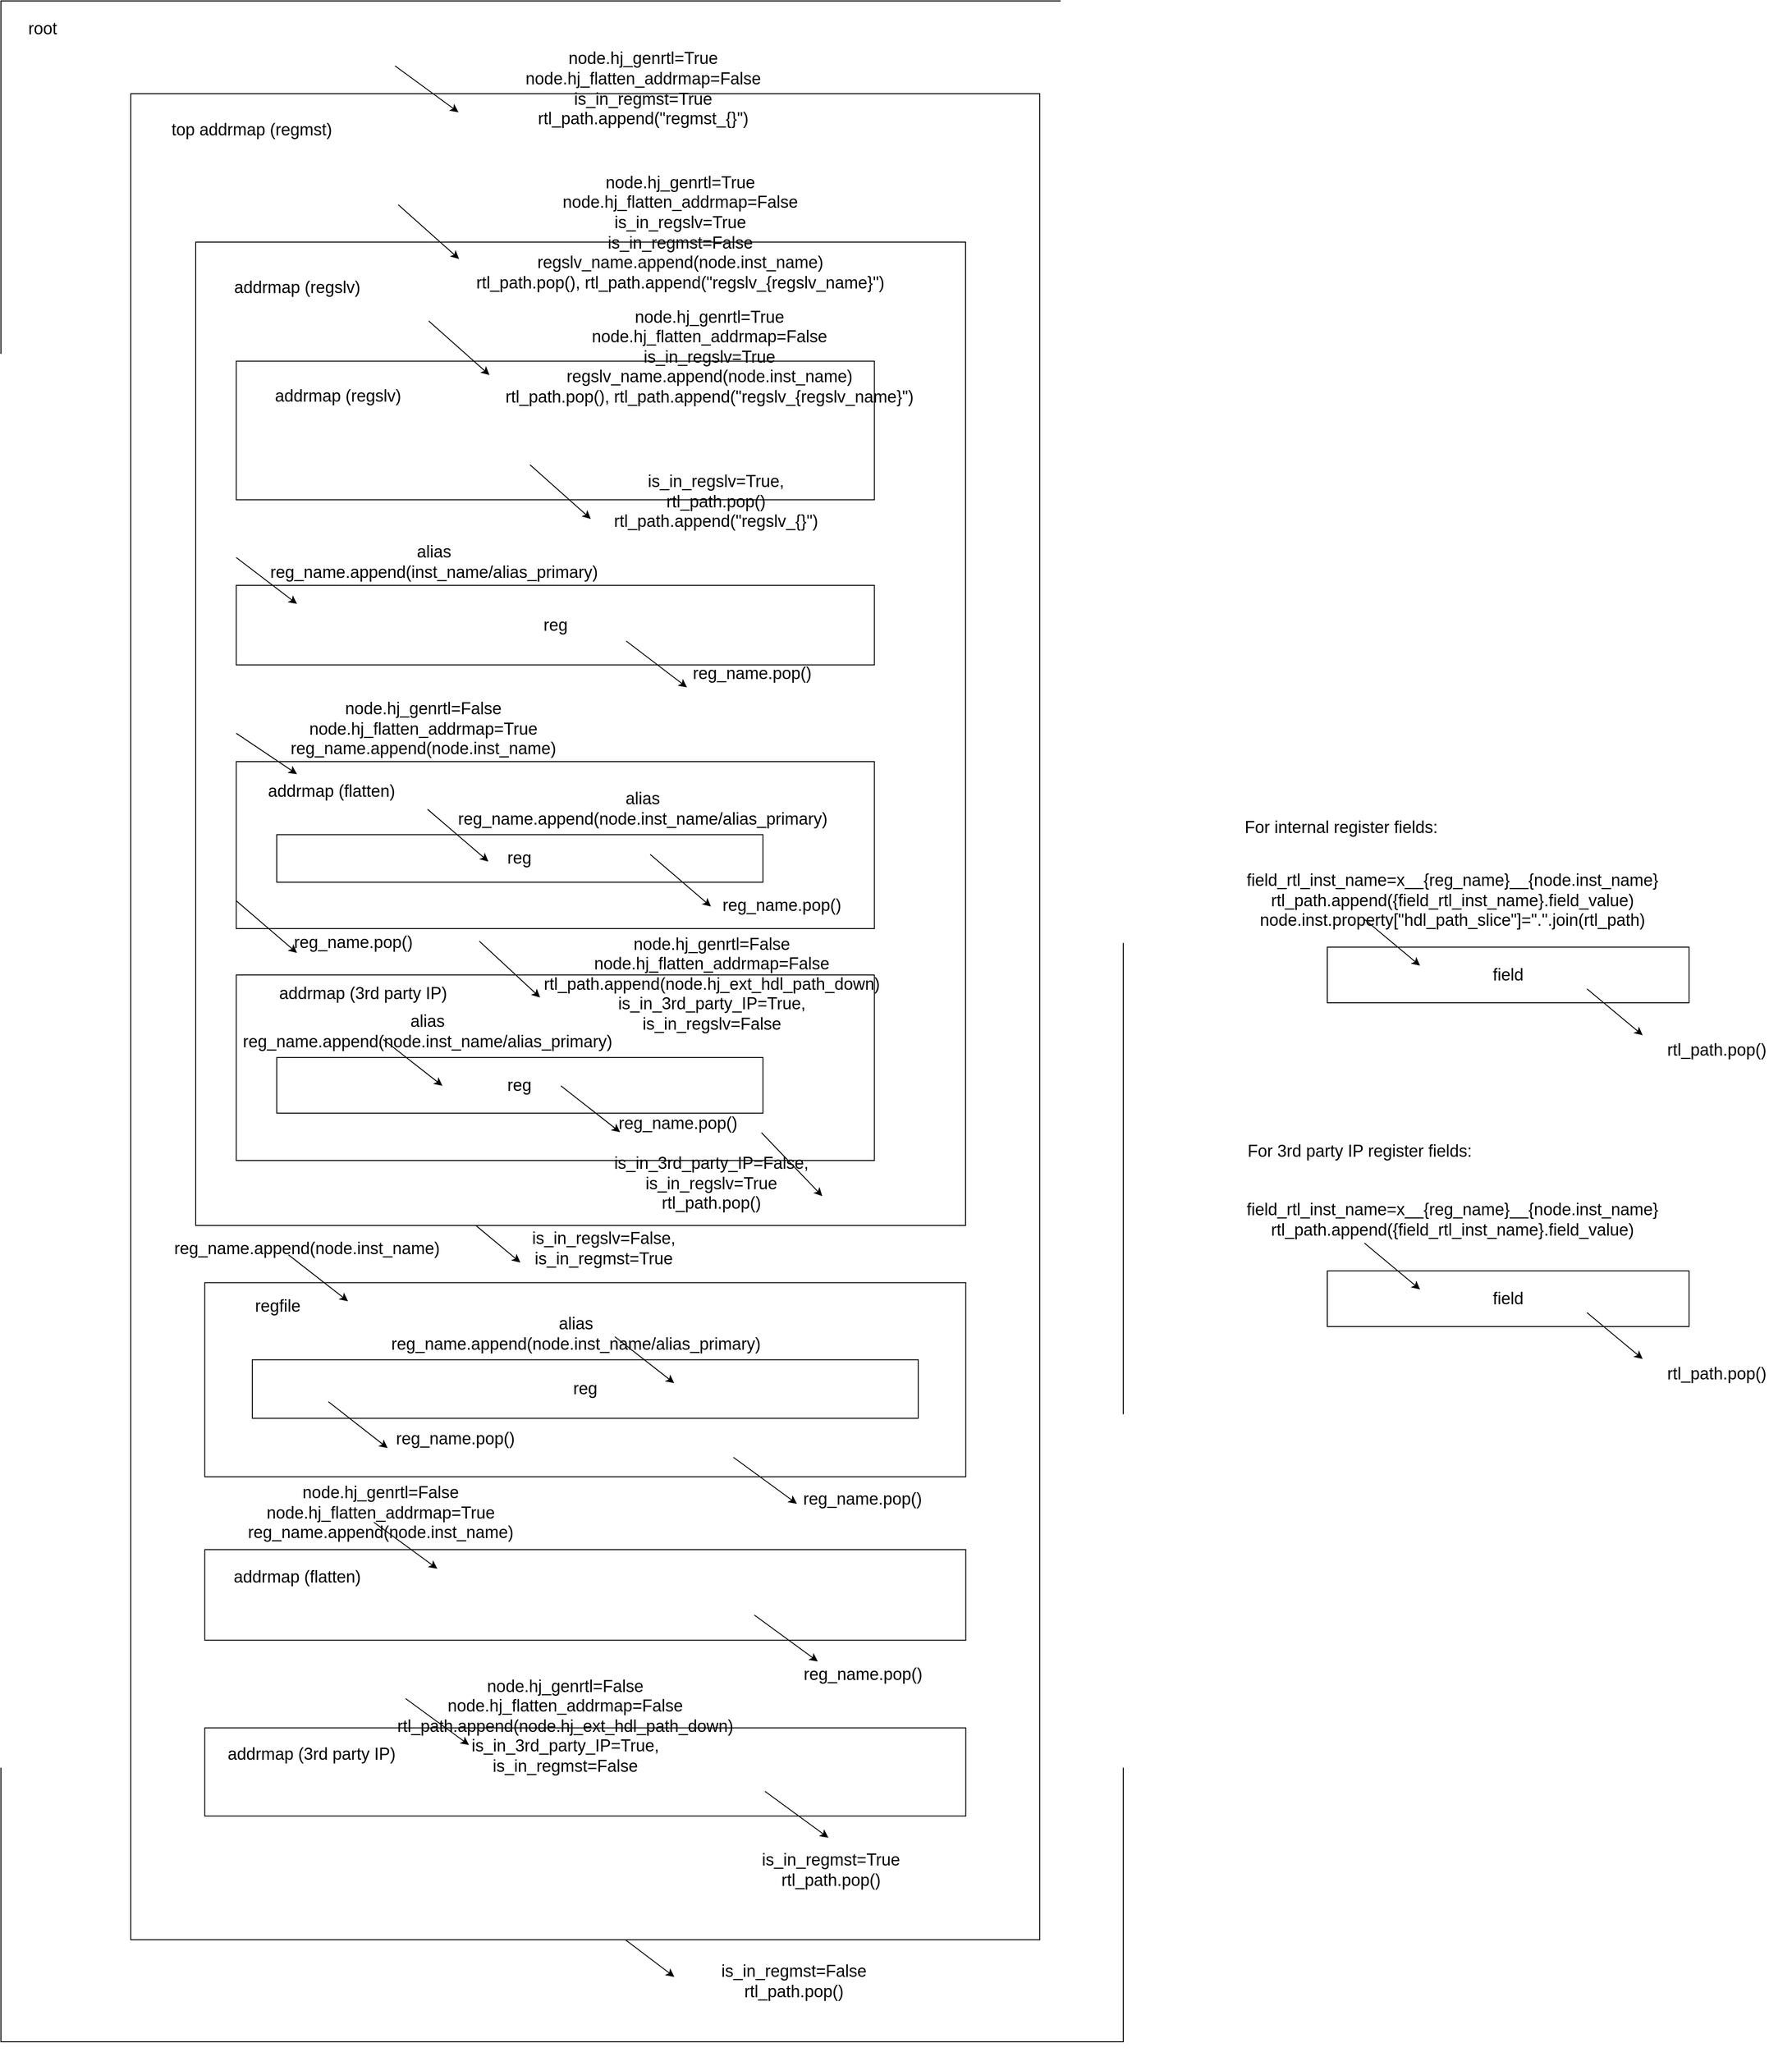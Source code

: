 <mxfile>
    <diagram id="Q3sUWHeAgNcMgjTAFk85" name="第 1 页">
        <mxGraphModel dx="1361" dy="1221" grid="1" gridSize="10" guides="1" tooltips="1" connect="1" arrows="1" fold="1" page="1" pageScale="1" pageWidth="3300" pageHeight="2339" math="0" shadow="0">
            <root>
                <mxCell id="0"/>
                <mxCell id="1" parent="0"/>
                <mxCell id="31" value="" style="group" parent="1" vertex="1" connectable="0">
                    <mxGeometry x="290" y="80" width="1210" height="2210" as="geometry"/>
                </mxCell>
                <mxCell id="2" value="" style="rounded=0;whiteSpace=wrap;html=1;fontSize=18;" parent="31" vertex="1">
                    <mxGeometry width="1210.0" height="2200.0" as="geometry"/>
                </mxCell>
                <mxCell id="3" value="root" style="text;html=1;strokeColor=none;fillColor=none;align=center;verticalAlign=middle;whiteSpace=wrap;rounded=0;fontSize=18;" parent="31" vertex="1">
                    <mxGeometry x="11.308" y="12.155" width="67.85" height="36.464" as="geometry"/>
                </mxCell>
                <mxCell id="62" value="" style="endArrow=classic;html=1;fontSize=18;" parent="31" edge="1">
                    <mxGeometry width="50" height="50" relative="1" as="geometry">
                        <mxPoint x="660" y="2080" as="sourcePoint"/>
                        <mxPoint x="726" y="2130" as="targetPoint"/>
                    </mxGeometry>
                </mxCell>
                <mxCell id="108" value="&lt;font style=&quot;font-size: 18px&quot;&gt;is_in_regmst=False&lt;br&gt;rtl_path.pop()&lt;br&gt;&lt;/font&gt;" style="text;html=1;strokeColor=none;fillColor=none;align=center;verticalAlign=middle;whiteSpace=wrap;rounded=0;fontSize=18;" parent="31" vertex="1">
                    <mxGeometry x="700" y="2100" width="310" height="70" as="geometry"/>
                </mxCell>
                <mxCell id="30" value="" style="group" parent="1" vertex="1" connectable="0">
                    <mxGeometry x="430" y="180" width="980" height="1990" as="geometry"/>
                </mxCell>
                <mxCell id="4" value="" style="rounded=0;whiteSpace=wrap;html=1;fontSize=18;" parent="30" vertex="1">
                    <mxGeometry width="980.0" height="1990.0" as="geometry"/>
                </mxCell>
                <mxCell id="5" value="top addrmap (regmst)" style="text;html=1;strokeColor=none;fillColor=none;align=center;verticalAlign=middle;whiteSpace=wrap;rounded=0;fontSize=18;" parent="30" vertex="1">
                    <mxGeometry x="11.395" y="12.922" width="239.302" height="51.688" as="geometry"/>
                </mxCell>
                <mxCell id="22" value="" style="group" parent="30" vertex="1" connectable="0">
                    <mxGeometry x="79.767" y="1761.632" width="820.465" height="95.017" as="geometry"/>
                </mxCell>
                <mxCell id="23" value="" style="rounded=0;whiteSpace=wrap;html=1;fontSize=18;" parent="22" vertex="1">
                    <mxGeometry width="820.465" height="95.017" as="geometry"/>
                </mxCell>
                <mxCell id="24" value="addrmap (3rd party IP)" style="text;html=1;strokeColor=none;fillColor=none;align=center;verticalAlign=middle;whiteSpace=wrap;rounded=0;fontSize=18;" parent="22" vertex="1">
                    <mxGeometry y="9.5" width="230" height="38.01" as="geometry"/>
                </mxCell>
                <mxCell id="61" value="" style="endArrow=classic;html=1;fontSize=18;" parent="22" edge="1">
                    <mxGeometry width="50" height="50" relative="1" as="geometry">
                        <mxPoint x="603.953" y="68.368" as="sourcePoint"/>
                        <mxPoint x="672.326" y="118.368" as="targetPoint"/>
                    </mxGeometry>
                </mxCell>
                <mxCell id="19" value="" style="group" parent="30" vertex="1" connectable="0">
                    <mxGeometry x="79.767" y="1569.433" width="820.465" height="97.705" as="geometry"/>
                </mxCell>
                <mxCell id="11" value="" style="rounded=0;whiteSpace=wrap;html=1;fontSize=18;" parent="19" vertex="1">
                    <mxGeometry width="820.465" height="97.705" as="geometry"/>
                </mxCell>
                <mxCell id="18" value="addrmap (flatten)" style="text;html=1;strokeColor=none;fillColor=none;align=center;verticalAlign=middle;whiteSpace=wrap;rounded=0;fontSize=18;" parent="19" vertex="1">
                    <mxGeometry x="11.395" y="9.77" width="176.628" height="39.082" as="geometry"/>
                </mxCell>
                <mxCell id="58" value="" style="endArrow=classic;html=1;fontSize=18;" parent="30" edge="1">
                    <mxGeometry width="50" height="50" relative="1" as="geometry">
                        <mxPoint x="262.093" y="1540" as="sourcePoint"/>
                        <mxPoint x="330.465" y="1590" as="targetPoint"/>
                    </mxGeometry>
                </mxCell>
                <mxCell id="59" value="" style="endArrow=classic;html=1;fontSize=18;" parent="30" edge="1">
                    <mxGeometry width="50" height="50" relative="1" as="geometry">
                        <mxPoint x="672.326" y="1640" as="sourcePoint"/>
                        <mxPoint x="740.698" y="1690" as="targetPoint"/>
                    </mxGeometry>
                </mxCell>
                <mxCell id="60" value="" style="endArrow=classic;html=1;fontSize=18;" parent="30" edge="1">
                    <mxGeometry width="50" height="50" relative="1" as="geometry">
                        <mxPoint x="296.279" y="1730" as="sourcePoint"/>
                        <mxPoint x="364.651" y="1780" as="targetPoint"/>
                    </mxGeometry>
                </mxCell>
                <mxCell id="64" value="&lt;font style=&quot;font-size: 18px&quot;&gt;node.hj_genrtl=True&lt;br&gt;node.hj_flatten_addrmap=False&lt;br&gt;is_in_regmst=True&lt;br&gt;rtl_path.append(&quot;regmst_{}&quot;)&lt;br&gt;&lt;/font&gt;" style="text;html=1;strokeColor=none;fillColor=none;align=center;verticalAlign=middle;whiteSpace=wrap;rounded=0;fontSize=18;" parent="30" vertex="1">
                    <mxGeometry x="376.047" y="-60" width="353.256" height="110" as="geometry"/>
                </mxCell>
                <mxCell id="63" value="" style="endArrow=classic;html=1;fontSize=18;" parent="30" edge="1">
                    <mxGeometry width="50" height="50" relative="1" as="geometry">
                        <mxPoint x="284.884" y="-30.0" as="sourcePoint"/>
                        <mxPoint x="353.256" y="20.0" as="targetPoint"/>
                    </mxGeometry>
                </mxCell>
                <mxCell id="29" value="" style="group" parent="30" vertex="1" connectable="0">
                    <mxGeometry x="79.767" y="1301.701" width="820.465" height="189.235" as="geometry"/>
                </mxCell>
                <mxCell id="10" value="" style="rounded=0;whiteSpace=wrap;html=1;fontSize=18;" parent="29" vertex="1">
                    <mxGeometry y="-20" width="820.462" height="209.23" as="geometry"/>
                </mxCell>
                <mxCell id="28" value="regfile" style="text;html=1;strokeColor=none;fillColor=none;align=center;verticalAlign=middle;whiteSpace=wrap;rounded=0;fontSize=18;" parent="29" vertex="1">
                    <mxGeometry x="10.23" y="-11.7" width="136.74" height="34.67" as="geometry"/>
                </mxCell>
                <mxCell id="33" value="reg" style="rounded=0;whiteSpace=wrap;html=1;fontSize=18;" parent="29" vertex="1">
                    <mxGeometry x="51.279" y="63.078" width="717.907" height="63.078" as="geometry"/>
                </mxCell>
                <mxCell id="70" value="" style="endArrow=classic;html=1;fontSize=18;" parent="29" edge="1">
                    <mxGeometry width="50" height="50" relative="1" as="geometry">
                        <mxPoint x="442.189" y="38.299" as="sourcePoint"/>
                        <mxPoint x="506.102" y="88.299" as="targetPoint"/>
                    </mxGeometry>
                </mxCell>
                <mxCell id="76" value="" style="endArrow=classic;html=1;fontSize=18;" parent="29" edge="1">
                    <mxGeometry width="50" height="50" relative="1" as="geometry">
                        <mxPoint x="133.276" y="108.299" as="sourcePoint"/>
                        <mxPoint x="197.189" y="158.299" as="targetPoint"/>
                    </mxGeometry>
                </mxCell>
                <mxCell id="115" value="&lt;font style=&quot;font-size: 18px&quot;&gt;alias&lt;br&gt;reg_name.append(node.inst_name/alias_primary)&lt;br&gt;&lt;/font&gt;" style="text;html=1;strokeColor=none;fillColor=none;align=center;verticalAlign=middle;whiteSpace=wrap;rounded=0;fontSize=18;" parent="29" vertex="1">
                    <mxGeometry x="190.237" y="6.829" width="420" height="56.25" as="geometry"/>
                </mxCell>
                <mxCell id="116" value="&lt;font style=&quot;font-size: 18px&quot;&gt;reg_name.pop()&lt;br&gt;&lt;/font&gt;" style="text;html=1;strokeColor=none;fillColor=none;align=center;verticalAlign=middle;whiteSpace=wrap;rounded=0;fontSize=18;" parent="29" vertex="1">
                    <mxGeometry x="170.24" y="130" width="200" height="36.16" as="geometry"/>
                </mxCell>
                <mxCell id="51" value="" style="endArrow=classic;html=1;fontSize=18;" parent="30" edge="1">
                    <mxGeometry width="50" height="50" relative="1" as="geometry">
                        <mxPoint x="649.777" y="1470" as="sourcePoint"/>
                        <mxPoint x="718.149" y="1520" as="targetPoint"/>
                    </mxGeometry>
                </mxCell>
                <mxCell id="97" value="" style="endArrow=classic;html=1;fontSize=18;" parent="30" edge="1">
                    <mxGeometry width="50" height="50" relative="1" as="geometry">
                        <mxPoint x="360.0" y="1210" as="sourcePoint"/>
                        <mxPoint x="420.0" y="1260" as="targetPoint"/>
                    </mxGeometry>
                </mxCell>
                <mxCell id="98" value="&lt;font style=&quot;font-size: 18px&quot;&gt;is_in_regslv=False,&lt;br&gt;is_in_regmst=True&lt;br&gt;&lt;/font&gt;" style="text;html=1;strokeColor=none;fillColor=none;align=center;verticalAlign=middle;whiteSpace=wrap;rounded=0;fontSize=18;" parent="30" vertex="1">
                    <mxGeometry x="410" y="1220" width="200" height="50" as="geometry"/>
                </mxCell>
                <mxCell id="109" value="&lt;font style=&quot;font-size: 18px&quot;&gt;node.hj_genrtl=False&lt;br&gt;node.hj_flatten_addrmap=True&lt;br&gt;reg_name.append(node.inst_name)&lt;br&gt;&lt;/font&gt;" style="text;html=1;strokeColor=none;fillColor=none;align=center;verticalAlign=middle;whiteSpace=wrap;rounded=0;fontSize=18;" parent="30" vertex="1">
                    <mxGeometry x="99.997" y="1490" width="338.553" height="80" as="geometry"/>
                </mxCell>
                <mxCell id="110" value="&lt;font style=&quot;font-size: 18px&quot;&gt;reg_name.pop()&lt;br&gt;&lt;/font&gt;" style="text;html=1;strokeColor=none;fillColor=none;align=center;verticalAlign=middle;whiteSpace=wrap;rounded=0;fontSize=18;" parent="30" vertex="1">
                    <mxGeometry x="630" y="1680" width="318.55" height="47.14" as="geometry"/>
                </mxCell>
                <mxCell id="111" value="&lt;font style=&quot;font-size: 18px&quot;&gt;node.hj_genrtl=False&lt;br&gt;node.hj_flatten_addrmap=False&lt;br&gt;rtl_path.append(node.hj_ext_hdl_path_down)&lt;br&gt;is_in_3rd_party_IP=True,&lt;br&gt;is_in_regmst=False&lt;br&gt;&lt;/font&gt;" style="text;html=1;strokeColor=none;fillColor=none;align=center;verticalAlign=middle;whiteSpace=wrap;rounded=0;fontSize=18;" parent="30" vertex="1">
                    <mxGeometry x="250.694" y="1700" width="435.13" height="119.47" as="geometry"/>
                </mxCell>
                <mxCell id="112" value="&lt;font style=&quot;font-size: 18px&quot;&gt;is_in_regmst=True&lt;br&gt;rtl_path.pop()&lt;br&gt;&lt;/font&gt;" style="text;html=1;strokeColor=none;fillColor=none;align=center;verticalAlign=middle;whiteSpace=wrap;rounded=0;fontSize=18;" parent="30" vertex="1">
                    <mxGeometry x="600" y="1880" width="310" height="70" as="geometry"/>
                </mxCell>
                <mxCell id="113" value="reg_name.append(node.inst_name)" style="text;html=1;strokeColor=none;fillColor=none;align=center;verticalAlign=middle;whiteSpace=wrap;rounded=0;fontSize=18;" parent="30" vertex="1">
                    <mxGeometry x="30" y="1230" width="320" height="30" as="geometry"/>
                </mxCell>
                <mxCell id="114" value="reg_name.pop()" style="text;html=1;strokeColor=none;fillColor=none;align=center;verticalAlign=middle;whiteSpace=wrap;rounded=0;fontSize=18;" parent="30" vertex="1">
                    <mxGeometry x="674.27" y="1500" width="230" height="30" as="geometry"/>
                </mxCell>
                <mxCell id="32" value="" style="group" parent="1" vertex="1" connectable="0">
                    <mxGeometry x="500" y="340" width="880" height="1060" as="geometry"/>
                </mxCell>
                <mxCell id="6" value="" style="rounded=0;whiteSpace=wrap;html=1;fontSize=18;" parent="32" vertex="1">
                    <mxGeometry width="830" height="1060" as="geometry"/>
                </mxCell>
                <mxCell id="7" value="addrmap (regslv)" style="text;html=1;strokeColor=none;fillColor=none;align=center;verticalAlign=middle;whiteSpace=wrap;rounded=0;fontSize=18;" parent="32" vertex="1">
                    <mxGeometry x="10.921" y="18.126" width="196.579" height="61.962" as="geometry"/>
                </mxCell>
                <mxCell id="20" value="reg" style="rounded=0;whiteSpace=wrap;html=1;fontSize=18;" parent="32" vertex="1">
                    <mxGeometry x="43.684" y="370.003" width="688.026" height="85.75" as="geometry"/>
                </mxCell>
                <mxCell id="16" value="" style="group" parent="32" vertex="1" connectable="0">
                    <mxGeometry x="43.684" y="128.335" width="688.026" height="191.665" as="geometry"/>
                </mxCell>
                <mxCell id="9" value="" style="rounded=0;whiteSpace=wrap;html=1;fontSize=18;" parent="16" vertex="1">
                    <mxGeometry width="688.026" height="149.426" as="geometry"/>
                </mxCell>
                <mxCell id="13" value="addrmap (regslv)" style="text;html=1;strokeColor=none;fillColor=none;align=center;verticalAlign=middle;whiteSpace=wrap;rounded=0;fontSize=18;" parent="16" vertex="1">
                    <mxGeometry x="10.921" y="14.943" width="196.579" height="44.828" as="geometry"/>
                </mxCell>
                <mxCell id="36" value="" style="endArrow=classic;html=1;fontSize=18;" parent="16" edge="1">
                    <mxGeometry width="50" height="50" relative="1" as="geometry">
                        <mxPoint x="207.5" y="-43.39" as="sourcePoint"/>
                        <mxPoint x="273.026" y="14.944" as="targetPoint"/>
                    </mxGeometry>
                </mxCell>
                <mxCell id="67" value="&lt;font style=&quot;font-size: 18px&quot;&gt;is_in_regslv=True,&lt;br&gt;rtl_path.pop()&lt;br&gt;rtl_path.append(&quot;regslv_{}&quot;)&lt;br&gt;&lt;/font&gt;" style="text;html=1;strokeColor=none;fillColor=none;align=center;verticalAlign=middle;whiteSpace=wrap;rounded=0;fontSize=18;" parent="16" vertex="1">
                    <mxGeometry x="376.316" y="111.665" width="281.71" height="80" as="geometry"/>
                </mxCell>
                <mxCell id="53" value="" style="endArrow=classic;html=1;fontSize=18;" parent="32" edge="1">
                    <mxGeometry width="50" height="50" relative="1" as="geometry">
                        <mxPoint x="218.421" y="-40.203" as="sourcePoint"/>
                        <mxPoint x="283.947" y="18.13" as="targetPoint"/>
                    </mxGeometry>
                </mxCell>
                <mxCell id="43" value="" style="group" parent="32" vertex="1" connectable="0">
                    <mxGeometry x="43.68" y="560" width="736.32" height="180" as="geometry"/>
                </mxCell>
                <mxCell id="44" value="" style="rounded=0;whiteSpace=wrap;html=1;fontSize=18;" parent="43" vertex="1">
                    <mxGeometry width="688.03" height="180" as="geometry"/>
                </mxCell>
                <mxCell id="45" value="addrmap (flatten)" style="text;html=1;strokeColor=none;fillColor=none;align=center;verticalAlign=middle;whiteSpace=wrap;rounded=0;fontSize=18;" parent="43" vertex="1">
                    <mxGeometry x="9.556" y="13.505" width="187.024" height="37.934" as="geometry"/>
                </mxCell>
                <mxCell id="38" value="" style="endArrow=classic;html=1;fontSize=18;" parent="43" edge="1">
                    <mxGeometry width="50" height="50" relative="1" as="geometry">
                        <mxPoint y="-30.578" as="sourcePoint"/>
                        <mxPoint x="65.527" y="13.504" as="targetPoint"/>
                    </mxGeometry>
                </mxCell>
                <mxCell id="71" value="reg" style="rounded=0;whiteSpace=wrap;html=1;fontSize=18;" parent="43" vertex="1">
                    <mxGeometry x="43.68" y="78.75" width="524.21" height="51.25" as="geometry"/>
                </mxCell>
                <mxCell id="72" value="" style="endArrow=classic;html=1;fontSize=18;" parent="43" edge="1">
                    <mxGeometry width="50" height="50" relative="1" as="geometry">
                        <mxPoint x="206.318" y="51.435" as="sourcePoint"/>
                        <mxPoint x="271.845" y="107.685" as="targetPoint"/>
                    </mxGeometry>
                </mxCell>
                <mxCell id="82" value="&lt;font style=&quot;font-size: 18px&quot;&gt;alias&lt;br&gt;reg_name.append(node.inst_name/alias_primary)&lt;br&gt;&lt;/font&gt;" style="text;html=1;strokeColor=none;fillColor=none;align=center;verticalAlign=middle;whiteSpace=wrap;rounded=0;fontSize=18;" parent="43" vertex="1">
                    <mxGeometry x="226.32" y="22.5" width="423.68" height="56.25" as="geometry"/>
                </mxCell>
                <mxCell id="83" value="" style="endArrow=classic;html=1;fontSize=18;" parent="43" edge="1">
                    <mxGeometry width="50" height="50" relative="1" as="geometry">
                        <mxPoint x="446.318" y="100.005" as="sourcePoint"/>
                        <mxPoint x="511.845" y="156.255" as="targetPoint"/>
                    </mxGeometry>
                </mxCell>
                <mxCell id="86" value="&lt;font style=&quot;font-size: 18px&quot;&gt;reg_name.pop()&lt;br&gt;&lt;/font&gt;" style="text;html=1;strokeColor=none;fillColor=none;align=center;verticalAlign=middle;whiteSpace=wrap;rounded=0;fontSize=18;" parent="43" vertex="1">
                    <mxGeometry x="488.03" y="130" width="200" height="50" as="geometry"/>
                </mxCell>
                <mxCell id="57" value="" style="endArrow=classic;html=1;fontSize=18;" parent="32" edge="1">
                    <mxGeometry width="50" height="50" relative="1" as="geometry">
                        <mxPoint x="43.684" y="340" as="sourcePoint"/>
                        <mxPoint x="109.211" y="390" as="targetPoint"/>
                    </mxGeometry>
                </mxCell>
                <mxCell id="17" value="" style="group" parent="32" vertex="1" connectable="0">
                    <mxGeometry x="43.684" y="790" width="730" height="259.47" as="geometry"/>
                </mxCell>
                <mxCell id="14" value="" style="rounded=0;whiteSpace=wrap;html=1;fontSize=18;" parent="17" vertex="1">
                    <mxGeometry width="688.027" height="200" as="geometry"/>
                </mxCell>
                <mxCell id="15" value="addrmap (3rd party IP)" style="text;html=1;strokeColor=none;fillColor=none;align=center;verticalAlign=middle;whiteSpace=wrap;rounded=0;fontSize=18;" parent="17" vertex="1">
                    <mxGeometry y="1" width="273.026" height="38.87" as="geometry"/>
                </mxCell>
                <mxCell id="34" value="" style="endArrow=classic;html=1;fontSize=18;" parent="17" edge="1">
                    <mxGeometry width="50" height="50" relative="1" as="geometry">
                        <mxPoint x="262.105" y="-36.429" as="sourcePoint"/>
                        <mxPoint x="327.632" y="24.286" as="targetPoint"/>
                    </mxGeometry>
                </mxCell>
                <mxCell id="69" value="&lt;font style=&quot;font-size: 18px&quot;&gt;node.hj_genrtl=False&lt;br&gt;node.hj_flatten_addrmap=False&lt;br&gt;rtl_path.append(node.hj_ext_hdl_path_down)&lt;br&gt;is_in_3rd_party_IP=True,&lt;br&gt;is_in_regslv=False&lt;br&gt;&lt;/font&gt;" style="text;html=1;strokeColor=none;fillColor=none;align=center;verticalAlign=middle;whiteSpace=wrap;rounded=0;fontSize=18;" parent="17" vertex="1">
                    <mxGeometry x="294.87" y="-50" width="435.13" height="119.47" as="geometry"/>
                </mxCell>
                <mxCell id="75" value="reg" style="rounded=0;whiteSpace=wrap;html=1;fontSize=18;" parent="17" vertex="1">
                    <mxGeometry x="43.684" y="88.94" width="524.211" height="60" as="geometry"/>
                </mxCell>
                <mxCell id="78" value="" style="endArrow=classic;html=1;fontSize=18;" parent="17" edge="1">
                    <mxGeometry width="50" height="50" relative="1" as="geometry">
                        <mxPoint x="158.495" y="69.47" as="sourcePoint"/>
                        <mxPoint x="222.341" y="119.47" as="targetPoint"/>
                    </mxGeometry>
                </mxCell>
                <mxCell id="77" value="" style="endArrow=classic;html=1;fontSize=18;" parent="17" edge="1">
                    <mxGeometry width="50" height="50" relative="1" as="geometry">
                        <mxPoint x="350.034" y="119.47" as="sourcePoint"/>
                        <mxPoint x="413.88" y="169.47" as="targetPoint"/>
                    </mxGeometry>
                </mxCell>
                <mxCell id="87" value="&lt;font style=&quot;font-size: 18px&quot;&gt;alias&lt;br&gt;reg_name.append(node.inst_name/alias_primary)&lt;br&gt;&lt;/font&gt;" style="text;html=1;strokeColor=none;fillColor=none;align=center;verticalAlign=middle;whiteSpace=wrap;rounded=0;fontSize=18;" parent="17" vertex="1">
                    <mxGeometry x="-3.68" y="32.69" width="420" height="56.25" as="geometry"/>
                </mxCell>
                <mxCell id="88" value="&lt;font style=&quot;font-size: 18px&quot;&gt;reg_name.pop()&lt;br&gt;&lt;/font&gt;" style="text;html=1;strokeColor=none;fillColor=none;align=center;verticalAlign=middle;whiteSpace=wrap;rounded=0;fontSize=18;" parent="17" vertex="1">
                    <mxGeometry x="376.32" y="140" width="200" height="40" as="geometry"/>
                </mxCell>
                <mxCell id="96" value="&lt;font style=&quot;font-size: 18px&quot;&gt;is_in_3rd_party_IP=False,&lt;br&gt;is_in_regslv=True&lt;br&gt;rtl_path.pop()&lt;br&gt;&lt;/font&gt;" style="text;html=1;strokeColor=none;fillColor=none;align=center;verticalAlign=middle;whiteSpace=wrap;rounded=0;fontSize=18;" parent="17" vertex="1">
                    <mxGeometry x="375.596" y="190" width="273.68" height="69.47" as="geometry"/>
                </mxCell>
                <mxCell id="41" value="" style="endArrow=classic;html=1;fontSize=18;" parent="32" edge="1">
                    <mxGeometry width="50" height="50" relative="1" as="geometry">
                        <mxPoint x="464.145" y="430.0" as="sourcePoint"/>
                        <mxPoint x="529.671" y="480.0" as="targetPoint"/>
                    </mxGeometry>
                </mxCell>
                <mxCell id="65" value="&lt;font style=&quot;font-size: 18px&quot;&gt;node.hj_genrtl=True&lt;br&gt;node.hj_flatten_addrmap=False&lt;br&gt;is_in_regslv=True&lt;br&gt;is_in_regmst=False&lt;br&gt;regslv_name.append(node.inst_name)&lt;br&gt;rtl_path.pop(), rtl_path.append(&quot;regslv_{regslv_name}&quot;)&lt;br&gt;&lt;/font&gt;" style="text;html=1;strokeColor=none;fillColor=none;align=center;verticalAlign=middle;whiteSpace=wrap;rounded=0;fontSize=18;" parent="32" vertex="1">
                    <mxGeometry x="294.87" y="-80" width="455.13" height="140" as="geometry"/>
                </mxCell>
                <mxCell id="56" value="" style="endArrow=classic;html=1;fontSize=18;" parent="32" edge="1">
                    <mxGeometry width="50" height="50" relative="1" as="geometry">
                        <mxPoint x="360.395" y="240.0" as="sourcePoint"/>
                        <mxPoint x="425.921" y="298.333" as="targetPoint"/>
                    </mxGeometry>
                </mxCell>
                <mxCell id="66" value="&lt;font style=&quot;font-size: 18px&quot;&gt;node.hj_genrtl=True&lt;br&gt;node.hj_flatten_addrmap=False&lt;br&gt;is_in_regslv=True&lt;br&gt;regslv_name.append(node.inst_name)&lt;br&gt;rtl_path.pop(), rtl_path.append(&quot;regslv_{regslv_name}&quot;)&lt;br&gt;&lt;/font&gt;" style="text;html=1;strokeColor=none;fillColor=none;align=center;verticalAlign=middle;whiteSpace=wrap;rounded=0;fontSize=18;" parent="32" vertex="1">
                    <mxGeometry x="318.16" y="70" width="471.84" height="108.33" as="geometry"/>
                </mxCell>
                <mxCell id="49" value="" style="endArrow=classic;html=1;fontSize=18;" parent="32" edge="1">
                    <mxGeometry width="50" height="50" relative="1" as="geometry">
                        <mxPoint x="609.996" y="959.999" as="sourcePoint"/>
                        <mxPoint x="675.522" y="1028.421" as="targetPoint"/>
                    </mxGeometry>
                </mxCell>
                <mxCell id="68" value="&lt;font style=&quot;font-size: 18px&quot;&gt;node.hj_genrtl=False&lt;br&gt;node.hj_flatten_addrmap=True&lt;br&gt;reg_name.append(node.inst_name)&lt;br&gt;&lt;/font&gt;" style="text;html=1;strokeColor=none;fillColor=none;align=center;verticalAlign=middle;whiteSpace=wrap;rounded=0;fontSize=18;" parent="32" vertex="1">
                    <mxGeometry x="76.447" y="485" width="338.553" height="80" as="geometry"/>
                </mxCell>
                <mxCell id="74" value="&lt;font style=&quot;font-size: 18px&quot;&gt;alias&lt;br&gt;reg_name.append(inst_name/alias_primary)&lt;br&gt;&lt;/font&gt;" style="text;html=1;strokeColor=none;fillColor=none;align=center;verticalAlign=middle;whiteSpace=wrap;rounded=0;fontSize=18;" parent="32" vertex="1">
                    <mxGeometry x="43.68" y="320" width="426.32" height="50" as="geometry"/>
                </mxCell>
                <mxCell id="81" value="&lt;font style=&quot;font-size: 18px&quot;&gt;reg_name.pop()&lt;br&gt;&lt;/font&gt;" style="text;html=1;strokeColor=none;fillColor=none;align=center;verticalAlign=middle;whiteSpace=wrap;rounded=0;fontSize=18;" parent="32" vertex="1">
                    <mxGeometry x="500" y="440" width="200" height="50" as="geometry"/>
                </mxCell>
                <mxCell id="89" value="" style="endArrow=classic;html=1;fontSize=18;" parent="32" edge="1">
                    <mxGeometry width="50" height="50" relative="1" as="geometry">
                        <mxPoint x="43.678" y="709.995" as="sourcePoint"/>
                        <mxPoint x="109.205" y="766.245" as="targetPoint"/>
                    </mxGeometry>
                </mxCell>
                <mxCell id="90" value="&lt;font style=&quot;font-size: 18px&quot;&gt;reg_name.pop()&lt;br&gt;&lt;/font&gt;" style="text;html=1;strokeColor=none;fillColor=none;align=center;verticalAlign=middle;whiteSpace=wrap;rounded=0;fontSize=18;" parent="32" vertex="1">
                    <mxGeometry x="70" y="730" width="200" height="50" as="geometry"/>
                </mxCell>
                <mxCell id="50" value="" style="endArrow=classic;html=1;fontSize=18;" parent="1" edge="1">
                    <mxGeometry width="50" height="50" relative="1" as="geometry">
                        <mxPoint x="599.997" y="1431.7" as="sourcePoint"/>
                        <mxPoint x="664.183" y="1481.7" as="targetPoint"/>
                    </mxGeometry>
                </mxCell>
                <mxCell id="91" value="field" style="rounded=0;whiteSpace=wrap;html=1;labelBackgroundColor=none;fontSize=18;fillColor=default;" parent="1" vertex="1">
                    <mxGeometry x="1720" y="1100" width="390" height="60" as="geometry"/>
                </mxCell>
                <mxCell id="93" value="" style="endArrow=classic;html=1;fontSize=18;" parent="1" edge="1">
                    <mxGeometry width="50" height="50" relative="1" as="geometry">
                        <mxPoint x="1760" y="1070" as="sourcePoint"/>
                        <mxPoint x="1820" y="1120" as="targetPoint"/>
                    </mxGeometry>
                </mxCell>
                <mxCell id="94" value="" style="endArrow=classic;html=1;fontSize=18;" parent="1" edge="1">
                    <mxGeometry width="50" height="50" relative="1" as="geometry">
                        <mxPoint x="2000" y="1145" as="sourcePoint"/>
                        <mxPoint x="2060" y="1195" as="targetPoint"/>
                    </mxGeometry>
                </mxCell>
                <mxCell id="99" value="&lt;font style=&quot;font-size: 18px&quot;&gt;field_rtl_inst_name=x__{reg_name}__{node.inst_name}&lt;br&gt;rtl_path.append({field_rtl_inst_name}.field_value)&lt;br&gt;node.inst.property[&quot;hdl_path_slice&quot;]=&quot;.&quot;.join(rtl_path)&lt;br&gt;&lt;/font&gt;" style="text;html=1;strokeColor=none;fillColor=none;align=center;verticalAlign=middle;whiteSpace=wrap;rounded=0;" parent="1" vertex="1">
                    <mxGeometry x="1620" y="1010" width="470" height="80" as="geometry"/>
                </mxCell>
                <mxCell id="100" value="rtl_path.pop()" style="text;html=1;strokeColor=none;fillColor=none;align=center;verticalAlign=middle;whiteSpace=wrap;rounded=0;fontSize=18;" parent="1" vertex="1">
                    <mxGeometry x="2060" y="1190" width="160" height="41" as="geometry"/>
                </mxCell>
                <mxCell id="101" value="For internal register fields:" style="text;html=1;strokeColor=none;fillColor=none;align=center;verticalAlign=middle;whiteSpace=wrap;rounded=0;fontSize=18;" parent="1" vertex="1">
                    <mxGeometry x="1620" y="951" width="230" height="39" as="geometry"/>
                </mxCell>
                <mxCell id="102" value="field" style="rounded=0;whiteSpace=wrap;html=1;labelBackgroundColor=none;fontSize=18;fillColor=default;" parent="1" vertex="1">
                    <mxGeometry x="1720" y="1449" width="390" height="60" as="geometry"/>
                </mxCell>
                <mxCell id="103" value="" style="endArrow=classic;html=1;fontSize=18;" parent="1" edge="1">
                    <mxGeometry width="50" height="50" relative="1" as="geometry">
                        <mxPoint x="1760.0" y="1419" as="sourcePoint"/>
                        <mxPoint x="1820.0" y="1469" as="targetPoint"/>
                    </mxGeometry>
                </mxCell>
                <mxCell id="104" value="" style="endArrow=classic;html=1;fontSize=18;" parent="1" edge="1">
                    <mxGeometry width="50" height="50" relative="1" as="geometry">
                        <mxPoint x="2000.0" y="1494" as="sourcePoint"/>
                        <mxPoint x="2060.0" y="1544" as="targetPoint"/>
                    </mxGeometry>
                </mxCell>
                <mxCell id="105" value="&lt;font style=&quot;font-size: 18px&quot;&gt;field_rtl_inst_name=x__{reg_name}__{node.inst_name}&lt;br&gt;rtl_path.append({field_rtl_inst_name}.field_value)&lt;br&gt;&lt;/font&gt;" style="text;html=1;strokeColor=none;fillColor=none;align=center;verticalAlign=middle;whiteSpace=wrap;rounded=0;" parent="1" vertex="1">
                    <mxGeometry x="1620" y="1369" width="470" height="50" as="geometry"/>
                </mxCell>
                <mxCell id="106" value="rtl_path.pop()" style="text;html=1;strokeColor=none;fillColor=none;align=center;verticalAlign=middle;whiteSpace=wrap;rounded=0;fontSize=18;" parent="1" vertex="1">
                    <mxGeometry x="2060" y="1539" width="160" height="41" as="geometry"/>
                </mxCell>
                <mxCell id="107" value="For 3rd party IP register fields:" style="text;html=1;strokeColor=none;fillColor=none;align=center;verticalAlign=middle;whiteSpace=wrap;rounded=0;fontSize=18;" parent="1" vertex="1">
                    <mxGeometry x="1620" y="1300" width="270" height="39" as="geometry"/>
                </mxCell>
            </root>
        </mxGraphModel>
    </diagram>
</mxfile>